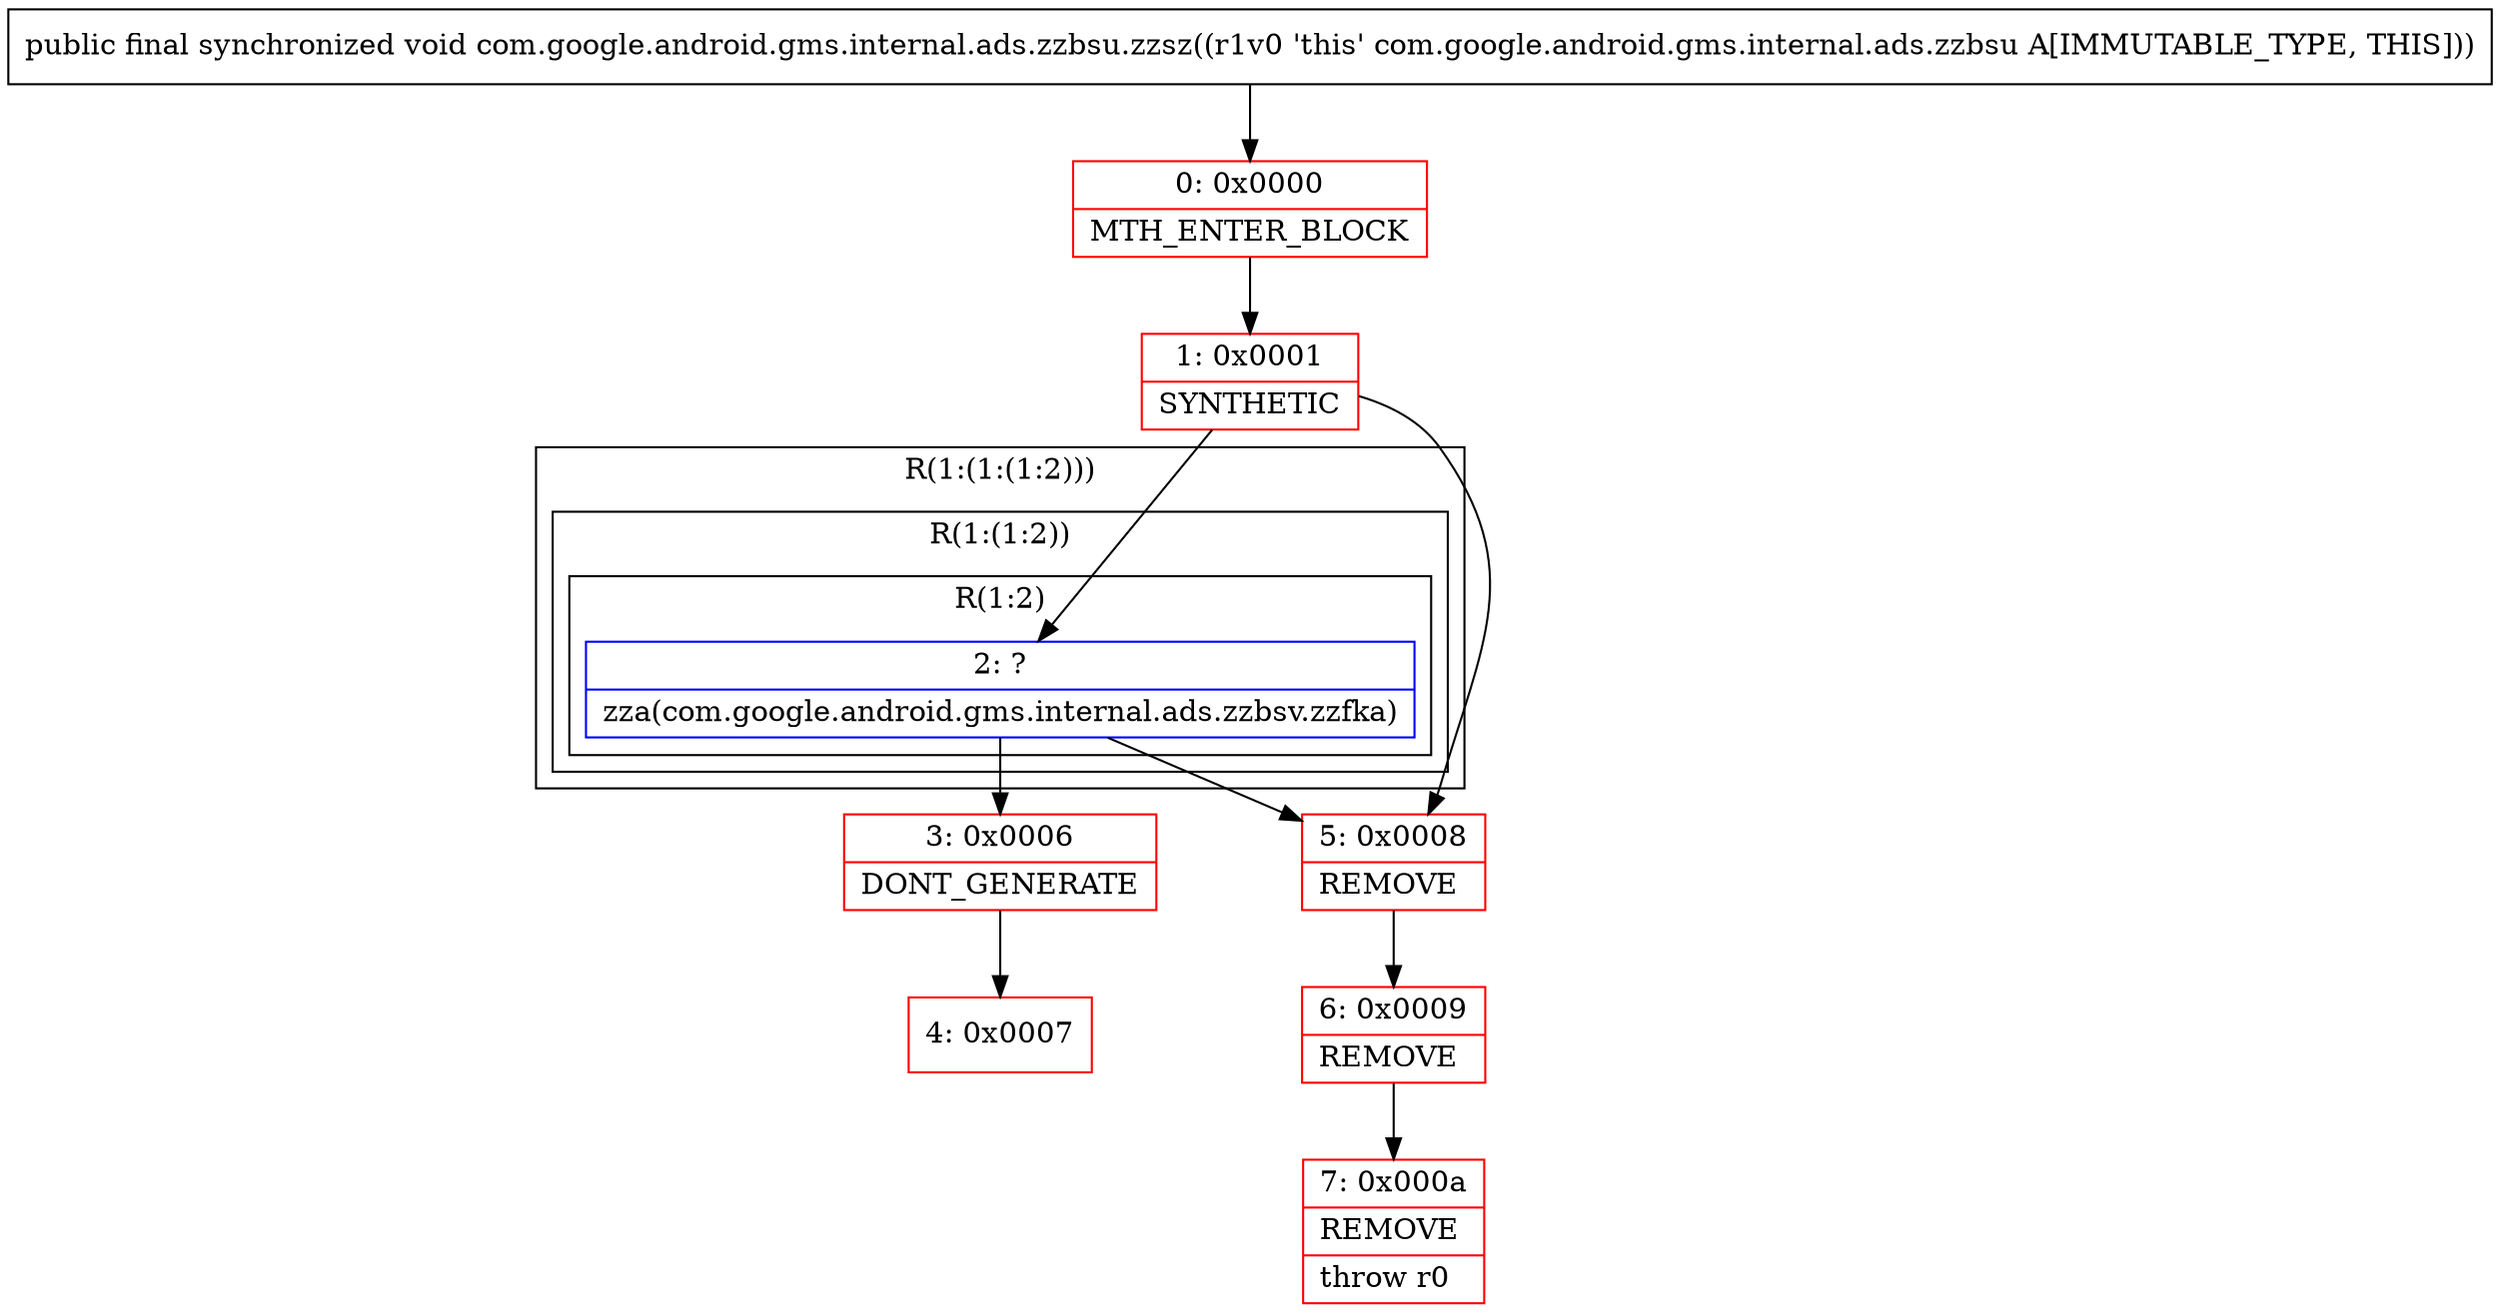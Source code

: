 digraph "CFG forcom.google.android.gms.internal.ads.zzbsu.zzsz()V" {
subgraph cluster_Region_1622249784 {
label = "R(1:(1:(1:2)))";
node [shape=record,color=blue];
subgraph cluster_Region_1075783762 {
label = "R(1:(1:2))";
node [shape=record,color=blue];
subgraph cluster_Region_1388433682 {
label = "R(1:2)";
node [shape=record,color=blue];
Node_2 [shape=record,label="{2\:\ ?|zza(com.google.android.gms.internal.ads.zzbsv.zzfka)\l}"];
}
}
}
Node_0 [shape=record,color=red,label="{0\:\ 0x0000|MTH_ENTER_BLOCK\l}"];
Node_1 [shape=record,color=red,label="{1\:\ 0x0001|SYNTHETIC\l}"];
Node_3 [shape=record,color=red,label="{3\:\ 0x0006|DONT_GENERATE\l}"];
Node_4 [shape=record,color=red,label="{4\:\ 0x0007}"];
Node_5 [shape=record,color=red,label="{5\:\ 0x0008|REMOVE\l}"];
Node_6 [shape=record,color=red,label="{6\:\ 0x0009|REMOVE\l}"];
Node_7 [shape=record,color=red,label="{7\:\ 0x000a|REMOVE\l|throw r0\l}"];
MethodNode[shape=record,label="{public final synchronized void com.google.android.gms.internal.ads.zzbsu.zzsz((r1v0 'this' com.google.android.gms.internal.ads.zzbsu A[IMMUTABLE_TYPE, THIS])) }"];
MethodNode -> Node_0;
Node_2 -> Node_3;
Node_2 -> Node_5;
Node_0 -> Node_1;
Node_1 -> Node_2;
Node_1 -> Node_5;
Node_3 -> Node_4;
Node_5 -> Node_6;
Node_6 -> Node_7;
}

